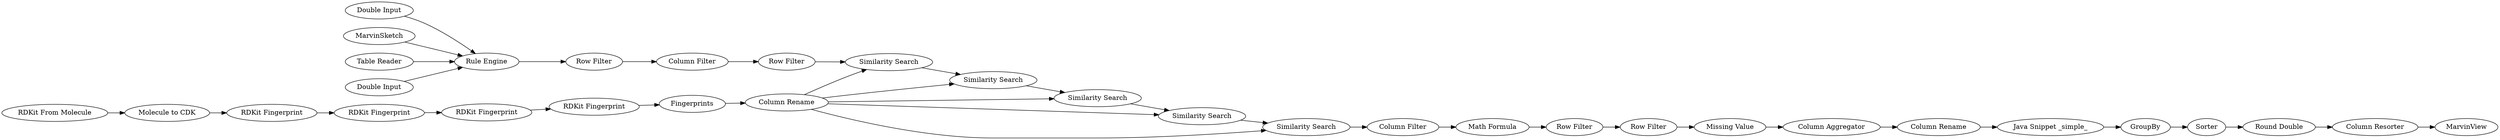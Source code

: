digraph {
	1179 -> 1183
	837 -> 839
	1182 -> 620
	1183 -> 1173
	1178 -> 1179
	1176 -> 1177
	1166 -> 1160
	816 -> 1176
	1172 -> 1166
	1177 -> 1178
	1183 -> 1174
	619 -> 1187
	1175 -> 816
	1163 -> 1172
	1208 -> 837
	876 -> 837
	1174 -> 1181
	861 -> 837
	1183 -> 1181
	1183 -> 1182
	828 -> 1175
	1173 -> 1180
	1167 -> 832
	1168 -> 1165
	1187 -> 1163
	831 -> 1186
	620 -> 1184
	1184 -> 619
	1180 -> 1174
	1181 -> 1182
	1160 -> 1168
	832 -> 868
	1186 -> 1173
	839 -> 831
	1165 -> 1167
	862 -> 837
	1183 -> 1180
	1168 [label=GroupBy]
	1179 [label=Fingerprints]
	1163 [label="Missing Value"]
	816 [label="RDKit Fingerprint"]
	1177 [label="RDKit Fingerprint"]
	1208 [label=MarvinSketch]
	619 [label="Row Filter"]
	1182 [label="Similarity Search"]
	1180 [label="Similarity Search"]
	1166 [label="Column Rename"]
	832 [label="Column Resorter"]
	1184 [label="Math Formula"]
	1183 [label="Column Rename"]
	862 [label="Double Input"]
	831 [label="Column Filter"]
	1181 [label="Similarity Search"]
	868 [label=MarvinView]
	837 [label="Rule Engine"]
	839 [label="Row Filter"]
	1165 [label=Sorter]
	861 [label="Double Input"]
	1186 [label="Row Filter"]
	1174 [label="Similarity Search"]
	1172 [label="Column Aggregator"]
	1167 [label="Round Double"]
	620 [label="Column Filter"]
	876 [label="Table Reader"]
	1187 [label="Row Filter"]
	828 [label="RDKit From Molecule"]
	1178 [label="RDKit Fingerprint"]
	1176 [label="RDKit Fingerprint"]
	1160 [label="Java Snippet _simple_"]
	1173 [label="Similarity Search"]
	1175 [label="Molecule to CDK"]
	rankdir=LR
}
